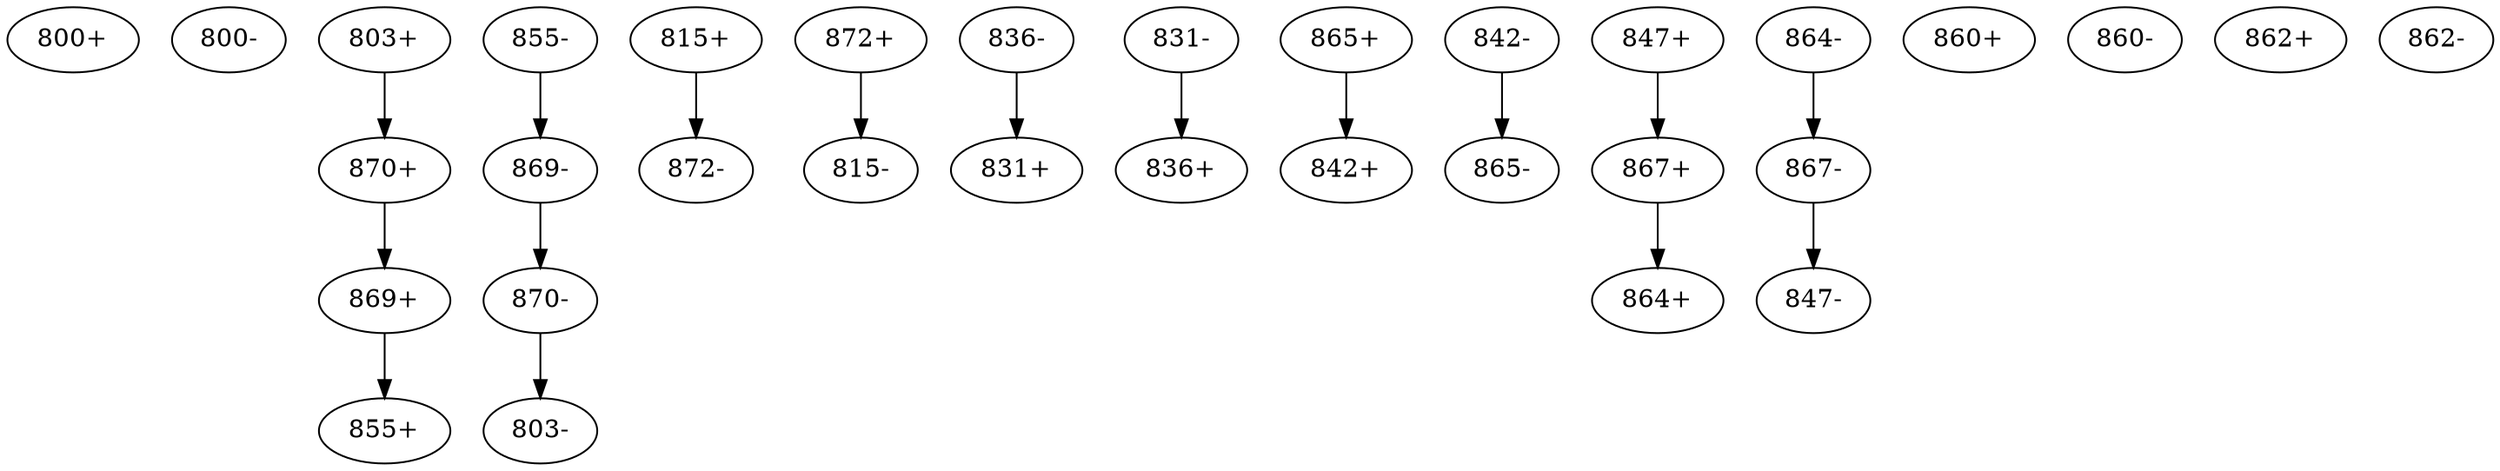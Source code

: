 digraph adj {
graph [k=28]
edge [d=-27]
"800+" [l=7688]
"800-" [l=7688]
"803+" [l=5324]
"803-" [l=5324]
"815+" [l=2161]
"815-" [l=2161]
"831+" [l=10653]
"831-" [l=10653]
"836+" [l=2654]
"836-" [l=2654]
"842+" [l=8006]
"842-" [l=8006]
"847+" [l=1955]
"847-" [l=1955]
"855+" [l=1443]
"855-" [l=1443]
"860+" [l=3386]
"860-" [l=3386]
"862+" [l=27941]
"862-" [l=27941]
"864+" [l=13395]
"864-" [l=13395]
"865+" [l=15784]
"865-" [l=15784]
"867+" [l=10512]
"867-" [l=10512]
"869+" [l=5085]
"869-" [l=5085]
"870+" [l=7684]
"870-" [l=7684]
"872+" [l=8583]
"872-" [l=8583]
"803+" -> "870+" [d=-167 e=0.0 n=18]
"815+" -> "872-" [d=-51 e=4.0 n=27]
"831-" -> "836+" [d=7 e=3.8 n=30]
"836-" -> "831+" [d=7 e=3.8 n=30]
"842-" -> "865-" [d=7 e=5.0 n=17]
"847+" -> "867+" [d=-176 e=2.7 n=60]
"855-" -> "869-" [d=-37 e=2.1 n=97]
"864-" -> "867-" [d=-92 e=2.5 n=67]
"865+" -> "842+" [d=7 e=5.0 n=17]
"867+" -> "864+" [d=-92 e=2.5 n=67]
"867-" -> "847-" [d=-176 e=2.7 n=60]
"869+" -> "855+" [d=-37 e=2.1 n=97]
"869-" -> "870-" [d=-1185 e=5.0 n=17]
"870+" -> "869+" [d=-1185 e=5.0 n=17]
"870-" -> "803-" [d=-167 e=0.0 n=18]
"872+" -> "815-" [d=-51 e=4.0 n=27]
}
